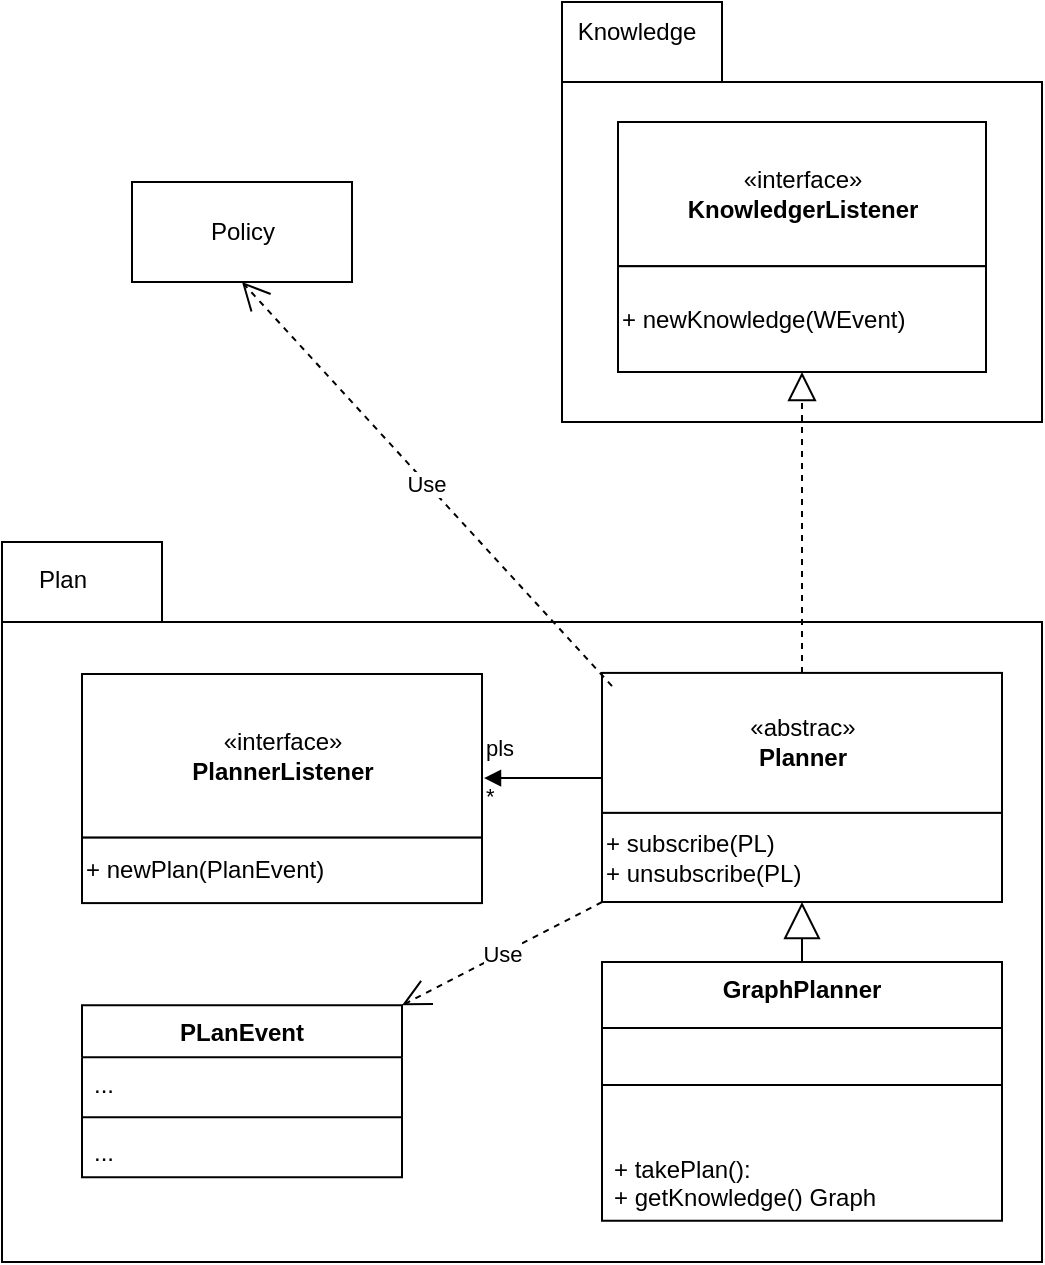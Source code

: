 <mxfile version="17.4.6" type="device"><diagram id="Yqugyijq5YlDbSkAFISn" name="Page-1"><mxGraphModel dx="1422" dy="754" grid="1" gridSize="10" guides="1" tooltips="1" connect="1" arrows="1" fold="1" page="1" pageScale="1" pageWidth="827" pageHeight="1169" math="0" shadow="0"><root><mxCell id="0"/><mxCell id="1" parent="0"/><mxCell id="Z8oiKw5DuyH3XKK-OH6--61" value="" style="group" parent="1" vertex="1" connectable="0"><mxGeometry x="400" y="170" width="240" height="210" as="geometry"/></mxCell><mxCell id="Z8oiKw5DuyH3XKK-OH6--8" value="" style="shape=folder;fontStyle=1;spacingTop=10;tabWidth=80;tabHeight=40;tabPosition=left;html=1;" parent="Z8oiKw5DuyH3XKK-OH6--61" vertex="1"><mxGeometry width="240" height="210" as="geometry"/></mxCell><mxCell id="Z8oiKw5DuyH3XKK-OH6--9" value="Knowledge" style="text;html=1;align=center;verticalAlign=middle;resizable=0;points=[];autosize=1;strokeColor=none;" parent="Z8oiKw5DuyH3XKK-OH6--61" vertex="1"><mxGeometry x="2.143" y="5" width="70" height="20" as="geometry"/></mxCell><mxCell id="Z8oiKw5DuyH3XKK-OH6--29" value="" style="group" parent="Z8oiKw5DuyH3XKK-OH6--61" vertex="1" connectable="0"><mxGeometry x="28" y="60" width="184" height="125" as="geometry"/></mxCell><mxCell id="Z8oiKw5DuyH3XKK-OH6--30" value="«interface»&lt;br&gt;&lt;span style=&quot;font-weight: 700&quot;&gt;KnowledgerListener&lt;/span&gt;" style="html=1;" parent="Z8oiKw5DuyH3XKK-OH6--29" vertex="1"><mxGeometry width="184" height="72.115" as="geometry"/></mxCell><mxCell id="Z8oiKw5DuyH3XKK-OH6--31" value="+ newKnowledge(WEvent)" style="html=1;align=left;" parent="Z8oiKw5DuyH3XKK-OH6--29" vertex="1"><mxGeometry y="72.115" width="184" height="52.885" as="geometry"/></mxCell><mxCell id="Z8oiKw5DuyH3XKK-OH6--84" style="edgeStyle=orthogonalEdgeStyle;rounded=0;orthogonalLoop=1;jettySize=auto;html=1;exitX=0.5;exitY=0;exitDx=0;exitDy=0;dashed=1;endArrow=block;endFill=0;strokeWidth=2;" parent="1" source="Z8oiKw5DuyH3XKK-OH6--68" edge="1"><mxGeometry relative="1" as="geometry"><mxPoint x="520" y="620" as="targetPoint"/></mxGeometry></mxCell><mxCell id="Z8oiKw5DuyH3XKK-OH6--99" value="knowledge: Object" style="text;html=1;align=center;verticalAlign=middle;resizable=0;points=[];autosize=1;strokeColor=none;" parent="1" vertex="1"><mxGeometry x="430" y="690" width="110" height="20" as="geometry"/></mxCell><mxCell id="Z8oiKw5DuyH3XKK-OH6--66" value="" style="shape=folder;fontStyle=1;spacingTop=10;tabWidth=80;tabHeight=40;tabPosition=left;html=1;" parent="1" vertex="1"><mxGeometry x="120" y="440" width="520" height="360" as="geometry"/></mxCell><mxCell id="Z8oiKw5DuyH3XKK-OH6--67" value="Plan" style="text;html=1;align=center;verticalAlign=middle;resizable=0;points=[];autosize=1;strokeColor=none;" parent="1" vertex="1"><mxGeometry x="130" y="448.571" width="40" height="20" as="geometry"/></mxCell><mxCell id="Z8oiKw5DuyH3XKK-OH6--68" value="GraphPlanner" style="swimlane;fontStyle=1;align=center;verticalAlign=top;childLayout=stackLayout;horizontal=1;startSize=33;horizontalStack=0;resizeParent=1;resizeParentMax=0;resizeLast=0;collapsible=1;marginBottom=0;" parent="1" vertex="1"><mxGeometry x="420" y="650" width="200" height="129.36" as="geometry"><mxRectangle x="1030" y="374" width="120" height="26" as="alternateBounds"/></mxGeometry></mxCell><mxCell id="Z8oiKw5DuyH3XKK-OH6--70" value="" style="line;strokeWidth=1;fillColor=none;align=left;verticalAlign=middle;spacingTop=-1;spacingLeft=3;spacingRight=3;rotatable=0;labelPosition=right;points=[];portConstraint=eastwest;" parent="Z8oiKw5DuyH3XKK-OH6--68" vertex="1"><mxGeometry y="33" width="200" height="57" as="geometry"/></mxCell><mxCell id="Z8oiKw5DuyH3XKK-OH6--71" value="+ takePlan():&#10;+ getKnowledge() Graph" style="text;strokeColor=none;fillColor=none;align=left;verticalAlign=top;spacingLeft=4;spacingRight=4;overflow=hidden;rotatable=0;points=[[0,0.5],[1,0.5]];portConstraint=eastwest;" parent="Z8oiKw5DuyH3XKK-OH6--68" vertex="1"><mxGeometry y="90" width="200" height="39.36" as="geometry"/></mxCell><mxCell id="Z8oiKw5DuyH3XKK-OH6--79" value="" style="group" parent="1" vertex="1" connectable="0"><mxGeometry x="420" y="505.455" width="200" height="114.55" as="geometry"/></mxCell><mxCell id="Z8oiKw5DuyH3XKK-OH6--80" value="«abstrac»&lt;br&gt;&lt;span style=&quot;font-weight: 700&quot;&gt;Planner&lt;/span&gt;" style="html=1;" parent="Z8oiKw5DuyH3XKK-OH6--79" vertex="1"><mxGeometry width="200" height="70" as="geometry"/></mxCell><mxCell id="Z8oiKw5DuyH3XKK-OH6--81" value="+ subscribe(PL)&lt;br&gt;+ unsubscribe(PL)" style="html=1;align=left;" parent="Z8oiKw5DuyH3XKK-OH6--79" vertex="1"><mxGeometry y="70" width="200" height="44.55" as="geometry"/></mxCell><mxCell id="Z8oiKw5DuyH3XKK-OH6--103" value="Policy" style="html=1;" parent="1" vertex="1"><mxGeometry x="185" y="260" width="110" height="50" as="geometry"/></mxCell><mxCell id="9W29mCp-eW1mlxRHia_4-3" value="Use" style="endArrow=open;endSize=12;dashed=1;html=1;rounded=0;exitX=0.025;exitY=0.094;exitDx=0;exitDy=0;entryX=0.5;entryY=1;entryDx=0;entryDy=0;exitPerimeter=0;" edge="1" parent="1" source="Z8oiKw5DuyH3XKK-OH6--80" target="Z8oiKw5DuyH3XKK-OH6--103"><mxGeometry width="160" relative="1" as="geometry"><mxPoint x="620" y="490" as="sourcePoint"/><mxPoint x="780" y="490" as="targetPoint"/></mxGeometry></mxCell><mxCell id="9W29mCp-eW1mlxRHia_4-4" value="" style="group" vertex="1" connectable="0" parent="1"><mxGeometry x="160" y="506.005" width="200" height="114.545" as="geometry"/></mxCell><mxCell id="9W29mCp-eW1mlxRHia_4-5" value="«interface»&lt;br&gt;&lt;span style=&quot;font-weight: 700&quot;&gt;PlannerListener&lt;/span&gt;" style="html=1;" vertex="1" parent="9W29mCp-eW1mlxRHia_4-4"><mxGeometry width="200" height="81.818" as="geometry"/></mxCell><mxCell id="9W29mCp-eW1mlxRHia_4-6" value="+ newPlan(PlanEvent)" style="html=1;align=left;" vertex="1" parent="9W29mCp-eW1mlxRHia_4-4"><mxGeometry y="81.818" width="200" height="32.727" as="geometry"/></mxCell><mxCell id="9W29mCp-eW1mlxRHia_4-7" value="" style="endArrow=block;dashed=1;endFill=0;endSize=12;html=1;rounded=0;exitX=0.5;exitY=0;exitDx=0;exitDy=0;entryX=0.5;entryY=1;entryDx=0;entryDy=0;" edge="1" parent="1" source="Z8oiKw5DuyH3XKK-OH6--80" target="Z8oiKw5DuyH3XKK-OH6--31"><mxGeometry width="160" relative="1" as="geometry"><mxPoint x="620" y="490" as="sourcePoint"/><mxPoint x="780" y="490" as="targetPoint"/></mxGeometry></mxCell><mxCell id="9W29mCp-eW1mlxRHia_4-8" value="" style="endArrow=block;endSize=16;endFill=0;html=1;rounded=0;exitX=0.5;exitY=0;exitDx=0;exitDy=0;entryX=0.5;entryY=1;entryDx=0;entryDy=0;" edge="1" parent="1" source="Z8oiKw5DuyH3XKK-OH6--68" target="Z8oiKw5DuyH3XKK-OH6--81"><mxGeometry width="160" relative="1" as="geometry"><mxPoint x="620" y="490" as="sourcePoint"/><mxPoint x="780" y="490" as="targetPoint"/></mxGeometry></mxCell><mxCell id="9W29mCp-eW1mlxRHia_4-9" value="pls" style="endArrow=block;endFill=1;html=1;edgeStyle=orthogonalEdgeStyle;align=left;verticalAlign=top;rounded=0;exitX=0;exitY=0.75;exitDx=0;exitDy=0;entryX=1.005;entryY=0.636;entryDx=0;entryDy=0;entryPerimeter=0;" edge="1" parent="1" source="Z8oiKw5DuyH3XKK-OH6--80" target="9W29mCp-eW1mlxRHia_4-5"><mxGeometry x="1" y="-28" relative="1" as="geometry"><mxPoint x="620" y="490" as="sourcePoint"/><mxPoint x="780" y="490" as="targetPoint"/><mxPoint x="-1" as="offset"/></mxGeometry></mxCell><mxCell id="9W29mCp-eW1mlxRHia_4-10" value="*" style="edgeLabel;resizable=0;html=1;align=left;verticalAlign=bottom;" connectable="0" vertex="1" parent="9W29mCp-eW1mlxRHia_4-9"><mxGeometry x="-1" relative="1" as="geometry"><mxPoint x="-60" y="18" as="offset"/></mxGeometry></mxCell><mxCell id="9W29mCp-eW1mlxRHia_4-11" value="PLanEvent" style="swimlane;fontStyle=1;align=center;verticalAlign=top;childLayout=stackLayout;horizontal=1;startSize=26;horizontalStack=0;resizeParent=1;resizeParentMax=0;resizeLast=0;collapsible=1;marginBottom=0;" vertex="1" parent="1"><mxGeometry x="160" y="671.68" width="160" height="86" as="geometry"/></mxCell><mxCell id="9W29mCp-eW1mlxRHia_4-12" value="..." style="text;strokeColor=none;fillColor=none;align=left;verticalAlign=top;spacingLeft=4;spacingRight=4;overflow=hidden;rotatable=0;points=[[0,0.5],[1,0.5]];portConstraint=eastwest;" vertex="1" parent="9W29mCp-eW1mlxRHia_4-11"><mxGeometry y="26" width="160" height="26" as="geometry"/></mxCell><mxCell id="9W29mCp-eW1mlxRHia_4-13" value="" style="line;strokeWidth=1;fillColor=none;align=left;verticalAlign=middle;spacingTop=-1;spacingLeft=3;spacingRight=3;rotatable=0;labelPosition=right;points=[];portConstraint=eastwest;" vertex="1" parent="9W29mCp-eW1mlxRHia_4-11"><mxGeometry y="52" width="160" height="8" as="geometry"/></mxCell><mxCell id="9W29mCp-eW1mlxRHia_4-14" value="..." style="text;strokeColor=none;fillColor=none;align=left;verticalAlign=top;spacingLeft=4;spacingRight=4;overflow=hidden;rotatable=0;points=[[0,0.5],[1,0.5]];portConstraint=eastwest;" vertex="1" parent="9W29mCp-eW1mlxRHia_4-11"><mxGeometry y="60" width="160" height="26" as="geometry"/></mxCell><mxCell id="9W29mCp-eW1mlxRHia_4-15" value="Use" style="endArrow=open;endSize=12;dashed=1;html=1;rounded=0;exitX=0;exitY=1;exitDx=0;exitDy=0;entryX=1;entryY=0;entryDx=0;entryDy=0;" edge="1" parent="1" source="Z8oiKw5DuyH3XKK-OH6--81" target="9W29mCp-eW1mlxRHia_4-11"><mxGeometry width="160" relative="1" as="geometry"><mxPoint x="620" y="480" as="sourcePoint"/><mxPoint x="780" y="480" as="targetPoint"/></mxGeometry></mxCell></root></mxGraphModel></diagram></mxfile>